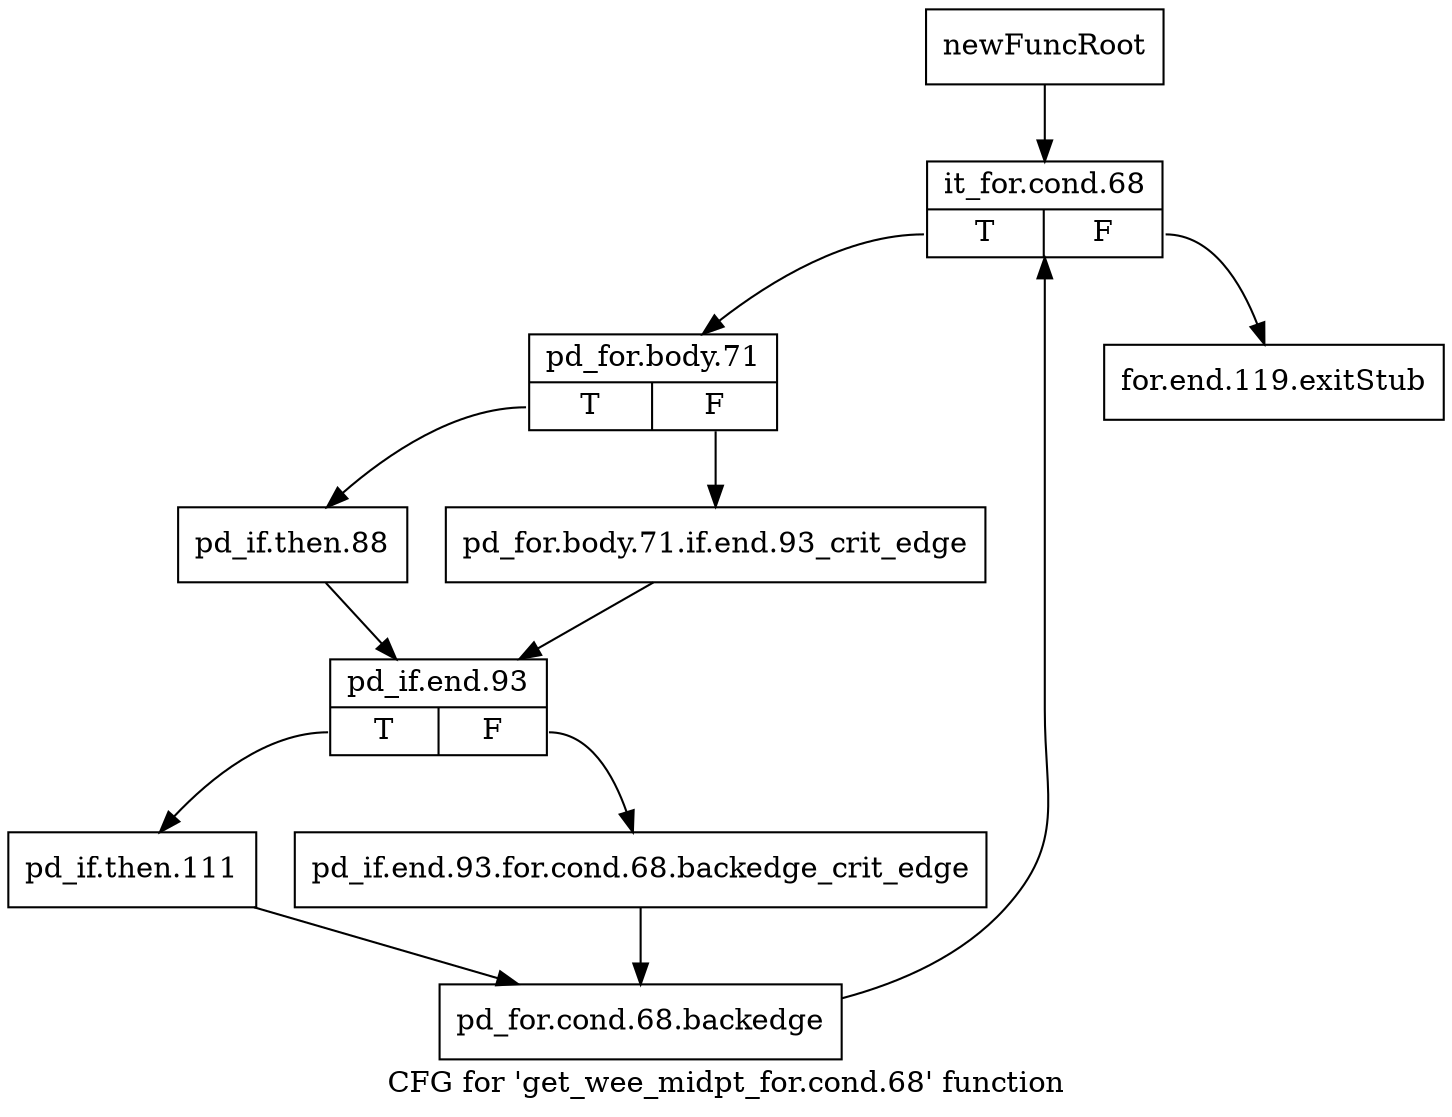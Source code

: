 digraph "CFG for 'get_wee_midpt_for.cond.68' function" {
	label="CFG for 'get_wee_midpt_for.cond.68' function";

	Node0x2fdac00 [shape=record,label="{newFuncRoot}"];
	Node0x2fdac00 -> Node0x2ed3260;
	Node0x2fdac50 [shape=record,label="{for.end.119.exitStub}"];
	Node0x2ed3260 [shape=record,label="{it_for.cond.68|{<s0>T|<s1>F}}"];
	Node0x2ed3260:s0 -> Node0x2ed32b0;
	Node0x2ed3260:s1 -> Node0x2fdac50;
	Node0x2ed32b0 [shape=record,label="{pd_for.body.71|{<s0>T|<s1>F}}"];
	Node0x2ed32b0:s0 -> Node0x2ed3350;
	Node0x2ed32b0:s1 -> Node0x2ed3300;
	Node0x2ed3300 [shape=record,label="{pd_for.body.71.if.end.93_crit_edge}"];
	Node0x2ed3300 -> Node0x2ed33a0;
	Node0x2ed3350 [shape=record,label="{pd_if.then.88}"];
	Node0x2ed3350 -> Node0x2ed33a0;
	Node0x2ed33a0 [shape=record,label="{pd_if.end.93|{<s0>T|<s1>F}}"];
	Node0x2ed33a0:s0 -> Node0x2ed3440;
	Node0x2ed33a0:s1 -> Node0x2ed33f0;
	Node0x2ed33f0 [shape=record,label="{pd_if.end.93.for.cond.68.backedge_crit_edge}"];
	Node0x2ed33f0 -> Node0x2ed3490;
	Node0x2ed3440 [shape=record,label="{pd_if.then.111}"];
	Node0x2ed3440 -> Node0x2ed3490;
	Node0x2ed3490 [shape=record,label="{pd_for.cond.68.backedge}"];
	Node0x2ed3490 -> Node0x2ed3260;
}
